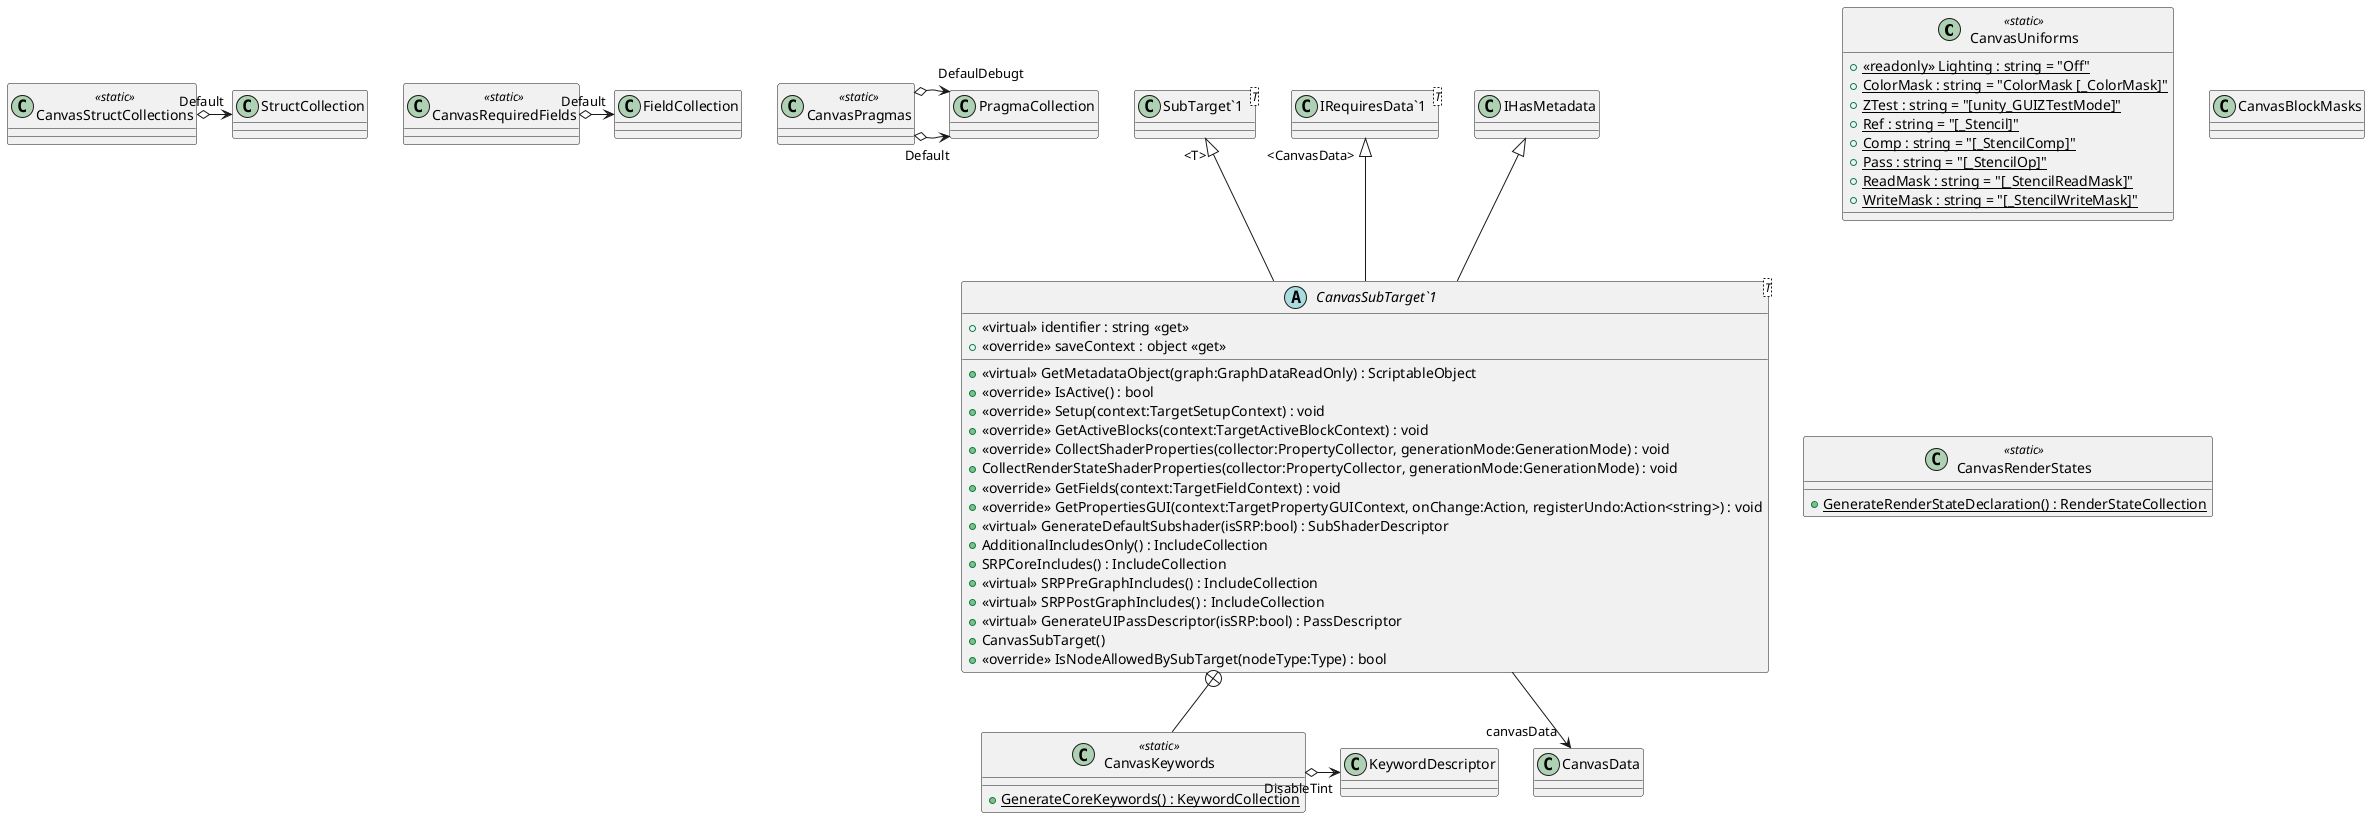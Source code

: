 @startuml
class CanvasUniforms <<static>> {
    + {static} <<readonly>> Lighting : string = "Off"
    + {static} ColorMask : string = "ColorMask [_ColorMask]"
    + {static} ZTest : string = "[unity_GUIZTestMode]"
    + {static} Ref : string = "[_Stencil]"
    + {static} Comp : string = "[_StencilComp]"
    + {static} Pass : string = "[_StencilOp]"
    + {static} ReadMask : string = "[_StencilReadMask]"
    + {static} WriteMask : string = "[_StencilWriteMask]"
}
abstract class "CanvasSubTarget`1"<T> {
    + <<virtual>> identifier : string <<get>>
    + <<virtual>> GetMetadataObject(graph:GraphDataReadOnly) : ScriptableObject
    + <<override>> IsActive() : bool
    + <<override>> Setup(context:TargetSetupContext) : void
    + <<override>> GetActiveBlocks(context:TargetActiveBlockContext) : void
    + <<override>> CollectShaderProperties(collector:PropertyCollector, generationMode:GenerationMode) : void
    + CollectRenderStateShaderProperties(collector:PropertyCollector, generationMode:GenerationMode) : void
    + <<override>> GetFields(context:TargetFieldContext) : void
    + <<override>> GetPropertiesGUI(context:TargetPropertyGUIContext, onChange:Action, registerUndo:Action<string>) : void
    + <<virtual>> GenerateDefaultSubshader(isSRP:bool) : SubShaderDescriptor
    + AdditionalIncludesOnly() : IncludeCollection
    + SRPCoreIncludes() : IncludeCollection
    + <<virtual>> SRPPreGraphIncludes() : IncludeCollection
    + <<virtual>> SRPPostGraphIncludes() : IncludeCollection
    + <<virtual>> GenerateUIPassDescriptor(isSRP:bool) : PassDescriptor
    + <<override>> saveContext : object <<get>>
    + CanvasSubTarget()
    + <<override>> IsNodeAllowedBySubTarget(nodeType:Type) : bool
}
class CanvasBlockMasks {
}
class CanvasStructCollections <<static>> {
}
class CanvasRequiredFields <<static>> {
}
class CanvasRenderStates <<static>> {
    + {static} GenerateRenderStateDeclaration() : RenderStateCollection
}
class CanvasPragmas <<static>> {
}
class "SubTarget`1"<T> {
}
class "IRequiresData`1"<T> {
}
class CanvasKeywords <<static>> {
    + {static} GenerateCoreKeywords() : KeywordCollection
}
"SubTarget`1" "<T>" <|-- "CanvasSubTarget`1"
"IRequiresData`1" "<CanvasData>" <|-- "CanvasSubTarget`1"
IHasMetadata <|-- "CanvasSubTarget`1"
"CanvasSubTarget`1" --> "canvasData" CanvasData
CanvasStructCollections o-> "Default" StructCollection
CanvasRequiredFields o-> "Default" FieldCollection
CanvasPragmas o-> "Default" PragmaCollection
CanvasPragmas o-> "DefaulDebugt" PragmaCollection
"CanvasSubTarget`1" +-- CanvasKeywords
CanvasKeywords o-> "DisableTint" KeywordDescriptor
@enduml

